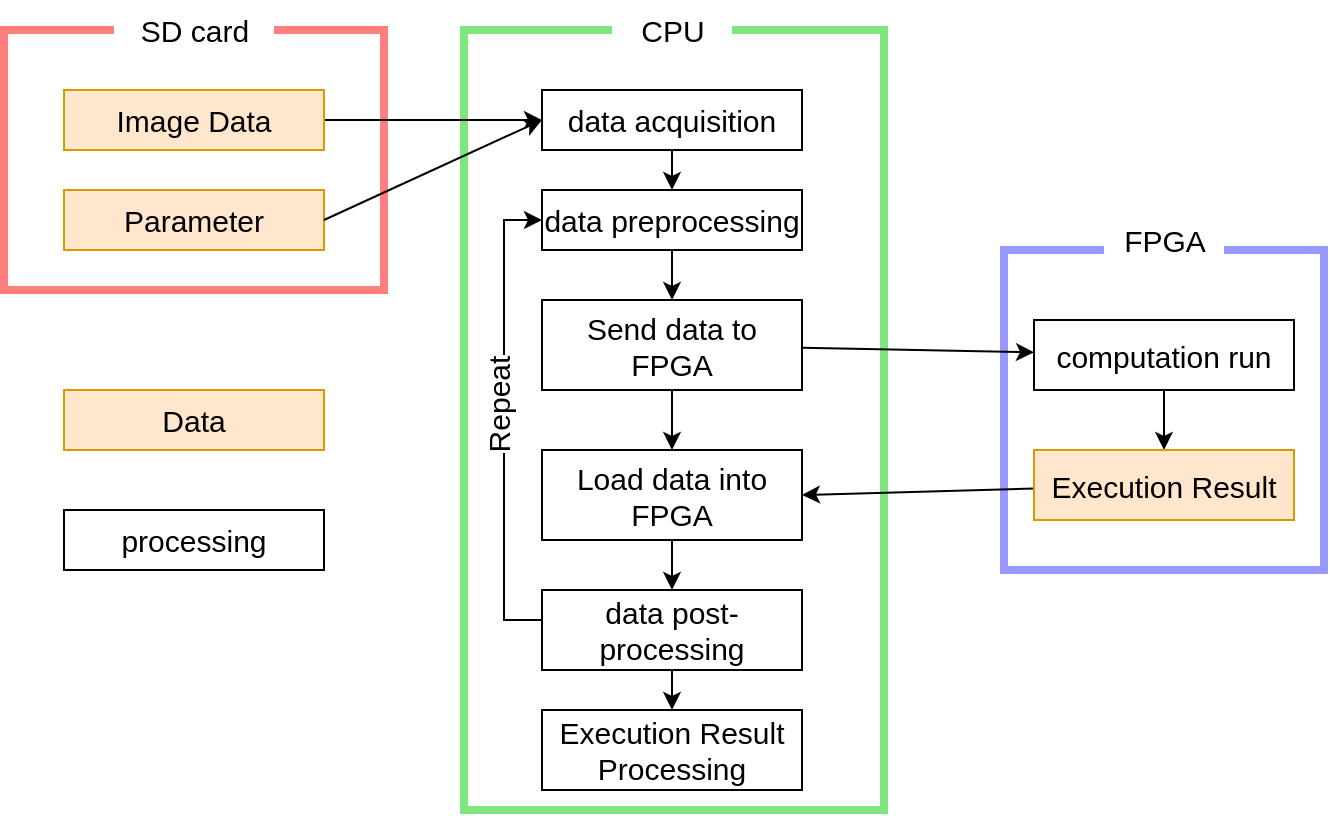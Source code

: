 <mxfile>
    <diagram id="z6BSx_SyA-rsJozcBQN3" name="ページ1">
        <mxGraphModel dx="832" dy="611" grid="1" gridSize="10" guides="1" tooltips="1" connect="1" arrows="1" fold="1" page="1" pageScale="1" pageWidth="827" pageHeight="1169" math="0" shadow="0">
            <root>
                <mxCell id="0"/>
                <mxCell id="1" parent="0"/>
                <mxCell id="12" value="" style="rounded=0;whiteSpace=wrap;html=1;fillColor=none;strokeWidth=4;opacity=50;strokeColor=#3333FF;" parent="1" vertex="1">
                    <mxGeometry x="580" y="390" width="160" height="160" as="geometry"/>
                </mxCell>
                <mxCell id="2" value="" style="rounded=0;whiteSpace=wrap;html=1;fillColor=none;strokeWidth=4;opacity=50;strokeColor=#FF0000;" parent="1" vertex="1">
                    <mxGeometry x="80" y="280" width="190" height="130" as="geometry"/>
                </mxCell>
                <mxCell id="7" value="&lt;span style=&quot;font-size: 15px;&quot;&gt;P&lt;/span&gt;&lt;span style=&quot;font-size: 15px; background-color: transparent;&quot;&gt;arameter&lt;/span&gt;" style="text;html=1;strokeColor=#d79b00;fillColor=#ffe6cc;align=center;verticalAlign=middle;whiteSpace=wrap;rounded=0;" parent="1" vertex="1">
                    <mxGeometry x="110" y="360" width="130" height="30" as="geometry"/>
                </mxCell>
                <mxCell id="8" value="&lt;font style=&quot;font-size: 15px;&quot;&gt;SD card&lt;/font&gt;" style="text;html=1;align=center;verticalAlign=middle;resizable=0;points=[];autosize=1;strokeColor=none;fillColor=default;" parent="1" vertex="1">
                    <mxGeometry x="135" y="265" width="80" height="30" as="geometry"/>
                </mxCell>
                <mxCell id="9" value="" style="rounded=0;whiteSpace=wrap;html=1;fillColor=none;strokeWidth=4;opacity=50;strokeColor=#00CC00;" parent="1" vertex="1">
                    <mxGeometry x="310" y="280" width="210" height="390" as="geometry"/>
                </mxCell>
                <mxCell id="11" value="&lt;span style=&quot;font-size: 15px;&quot;&gt;CPU&lt;/span&gt;" style="text;html=1;align=center;verticalAlign=middle;resizable=0;points=[];autosize=1;strokeColor=none;fillColor=default;" parent="1" vertex="1">
                    <mxGeometry x="384" y="265" width="60" height="30" as="geometry"/>
                </mxCell>
                <mxCell id="14" value="&lt;span style=&quot;font-size: 15px;&quot;&gt;FPGA&lt;/span&gt;" style="text;html=1;align=center;verticalAlign=middle;resizable=0;points=[];autosize=1;strokeColor=none;fillColor=default;" parent="1" vertex="1">
                    <mxGeometry x="630" y="370" width="60" height="30" as="geometry"/>
                </mxCell>
                <mxCell id="18" style="edgeStyle=none;html=1;exitX=1;exitY=0.5;exitDx=0;exitDy=0;entryX=0;entryY=0.5;entryDx=0;entryDy=0;fontSize=15;" parent="1" source="17" target="16" edge="1">
                    <mxGeometry relative="1" as="geometry"/>
                </mxCell>
                <mxCell id="19" style="edgeStyle=none;html=1;exitX=1;exitY=0.5;exitDx=0;exitDy=0;entryX=0;entryY=0.5;entryDx=0;entryDy=0;fontSize=15;" parent="1" source="7" target="16" edge="1">
                    <mxGeometry relative="1" as="geometry"/>
                </mxCell>
                <mxCell id="21" value="" style="edgeStyle=none;html=1;fontSize=15;" parent="1" source="16" target="20" edge="1">
                    <mxGeometry relative="1" as="geometry"/>
                </mxCell>
                <mxCell id="16" value="&lt;span style=&quot;font-size: 15px;&quot;&gt;data acquisition&lt;/span&gt;" style="text;html=1;strokeColor=default;fillColor=none;align=center;verticalAlign=middle;whiteSpace=wrap;rounded=0;" parent="1" vertex="1">
                    <mxGeometry x="349" y="310" width="130" height="30" as="geometry"/>
                </mxCell>
                <mxCell id="17" value="&lt;span style=&quot;font-size: 15px;&quot;&gt;Image Data&lt;/span&gt;" style="text;html=1;strokeColor=#d79b00;fillColor=#ffe6cc;align=center;verticalAlign=middle;whiteSpace=wrap;rounded=0;" parent="1" vertex="1">
                    <mxGeometry x="110" y="310" width="130" height="30" as="geometry"/>
                </mxCell>
                <mxCell id="23" value="" style="edgeStyle=none;html=1;fontSize=15;" parent="1" source="20" target="22" edge="1">
                    <mxGeometry relative="1" as="geometry"/>
                </mxCell>
                <mxCell id="20" value="&lt;span style=&quot;font-size: 15px;&quot;&gt;data preprocessing&lt;/span&gt;" style="text;html=1;strokeColor=default;fillColor=none;align=center;verticalAlign=middle;whiteSpace=wrap;rounded=0;" parent="1" vertex="1">
                    <mxGeometry x="349" y="360" width="130" height="30" as="geometry"/>
                </mxCell>
                <mxCell id="25" value="" style="edgeStyle=none;html=1;fontSize=15;" parent="1" source="22" target="24" edge="1">
                    <mxGeometry relative="1" as="geometry"/>
                </mxCell>
                <mxCell id="27" value="" style="edgeStyle=none;html=1;fontSize=15;" parent="1" source="22" target="26" edge="1">
                    <mxGeometry relative="1" as="geometry"/>
                </mxCell>
                <mxCell id="22" value="&lt;span style=&quot;font-size: 15px;&quot;&gt;Send data to FPGA&lt;/span&gt;" style="text;html=1;strokeColor=default;fillColor=none;align=center;verticalAlign=middle;whiteSpace=wrap;rounded=0;" parent="1" vertex="1">
                    <mxGeometry x="349" y="415" width="130" height="45" as="geometry"/>
                </mxCell>
                <mxCell id="30" value="" style="edgeStyle=none;html=1;fontSize=15;" parent="1" source="24" target="29" edge="1">
                    <mxGeometry relative="1" as="geometry"/>
                </mxCell>
                <mxCell id="24" value="&lt;span style=&quot;font-size: 15px;&quot;&gt;computation run&lt;/span&gt;" style="text;html=1;strokeColor=default;fillColor=none;align=center;verticalAlign=middle;whiteSpace=wrap;rounded=0;" parent="1" vertex="1">
                    <mxGeometry x="595" y="425" width="130" height="35" as="geometry"/>
                </mxCell>
                <mxCell id="33" value="" style="edgeStyle=none;html=1;fontSize=15;" parent="1" source="26" target="32" edge="1">
                    <mxGeometry relative="1" as="geometry"/>
                </mxCell>
                <mxCell id="26" value="&lt;span style=&quot;font-size: 15px;&quot;&gt;Load data into FPGA&lt;/span&gt;" style="text;html=1;strokeColor=default;fillColor=none;align=center;verticalAlign=middle;whiteSpace=wrap;rounded=0;" parent="1" vertex="1">
                    <mxGeometry x="349" y="490" width="130" height="45" as="geometry"/>
                </mxCell>
                <mxCell id="31" style="edgeStyle=none;html=1;entryX=1;entryY=0.5;entryDx=0;entryDy=0;fontSize=15;" parent="1" source="29" target="26" edge="1">
                    <mxGeometry relative="1" as="geometry"/>
                </mxCell>
                <mxCell id="29" value="&lt;span style=&quot;font-size: 15px;&quot;&gt;Execution Result&lt;/span&gt;" style="text;html=1;strokeColor=#d79b00;fillColor=#ffe6cc;align=center;verticalAlign=middle;whiteSpace=wrap;rounded=0;" parent="1" vertex="1">
                    <mxGeometry x="595" y="490" width="130" height="35" as="geometry"/>
                </mxCell>
                <mxCell id="34" style="edgeStyle=orthogonalEdgeStyle;html=1;exitX=0;exitY=0.5;exitDx=0;exitDy=0;entryX=0;entryY=0.5;entryDx=0;entryDy=0;fontSize=15;rounded=0;" parent="1" source="32" target="20" edge="1">
                    <mxGeometry relative="1" as="geometry">
                        <Array as="points">
                            <mxPoint x="330" y="575"/>
                            <mxPoint x="330" y="375"/>
                        </Array>
                    </mxGeometry>
                </mxCell>
                <mxCell id="35" value="Repeat" style="edgeLabel;html=1;align=center;verticalAlign=middle;resizable=0;points=[];fontSize=15;horizontal=0;" parent="34" vertex="1" connectable="0">
                    <mxGeometry x="0.082" y="3" relative="1" as="geometry">
                        <mxPoint as="offset"/>
                    </mxGeometry>
                </mxCell>
                <mxCell id="37" value="" style="edgeStyle=orthogonalEdgeStyle;rounded=0;html=1;fontSize=15;" parent="1" source="32" target="36" edge="1">
                    <mxGeometry relative="1" as="geometry"/>
                </mxCell>
                <mxCell id="32" value="&lt;span style=&quot;font-size: 15px;&quot;&gt;data post-processing&lt;/span&gt;" style="text;html=1;strokeColor=default;fillColor=none;align=center;verticalAlign=middle;whiteSpace=wrap;rounded=0;" parent="1" vertex="1">
                    <mxGeometry x="349" y="560" width="130" height="40" as="geometry"/>
                </mxCell>
                <mxCell id="36" value="&lt;span style=&quot;font-size: 15px;&quot;&gt;Execution Result Processing&lt;/span&gt;" style="text;html=1;strokeColor=default;fillColor=none;align=center;verticalAlign=middle;whiteSpace=wrap;rounded=0;" parent="1" vertex="1">
                    <mxGeometry x="349" y="620" width="130" height="40" as="geometry"/>
                </mxCell>
                <mxCell id="38" value="&lt;span style=&quot;font-size: 15px;&quot;&gt;Data&lt;/span&gt;" style="text;html=1;strokeColor=#d79b00;fillColor=#ffe6cc;align=center;verticalAlign=middle;whiteSpace=wrap;rounded=0;" vertex="1" parent="1">
                    <mxGeometry x="110" y="460" width="130" height="30" as="geometry"/>
                </mxCell>
                <mxCell id="39" value="&lt;font style=&quot;font-size: 15px;&quot;&gt;processing&lt;/font&gt;" style="text;html=1;strokeColor=default;fillColor=none;align=center;verticalAlign=middle;whiteSpace=wrap;rounded=0;" vertex="1" parent="1">
                    <mxGeometry x="110" y="520" width="130" height="30" as="geometry"/>
                </mxCell>
            </root>
        </mxGraphModel>
    </diagram>
</mxfile>